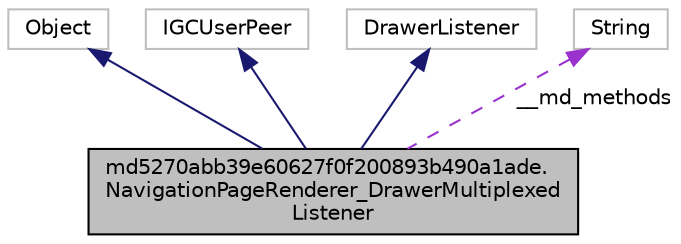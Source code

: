 digraph "md5270abb39e60627f0f200893b490a1ade.NavigationPageRenderer_DrawerMultiplexedListener"
{
  edge [fontname="Helvetica",fontsize="10",labelfontname="Helvetica",labelfontsize="10"];
  node [fontname="Helvetica",fontsize="10",shape=record];
  Node4 [label="md5270abb39e60627f0f200893b490a1ade.\lNavigationPageRenderer_DrawerMultiplexed\lListener",height=0.2,width=0.4,color="black", fillcolor="grey75", style="filled", fontcolor="black"];
  Node5 -> Node4 [dir="back",color="midnightblue",fontsize="10",style="solid"];
  Node5 [label="Object",height=0.2,width=0.4,color="grey75", fillcolor="white", style="filled"];
  Node6 -> Node4 [dir="back",color="midnightblue",fontsize="10",style="solid"];
  Node6 [label="IGCUserPeer",height=0.2,width=0.4,color="grey75", fillcolor="white", style="filled"];
  Node7 -> Node4 [dir="back",color="midnightblue",fontsize="10",style="solid"];
  Node7 [label="DrawerListener",height=0.2,width=0.4,color="grey75", fillcolor="white", style="filled"];
  Node8 -> Node4 [dir="back",color="darkorchid3",fontsize="10",style="dashed",label=" __md_methods" ];
  Node8 [label="String",height=0.2,width=0.4,color="grey75", fillcolor="white", style="filled"];
}
